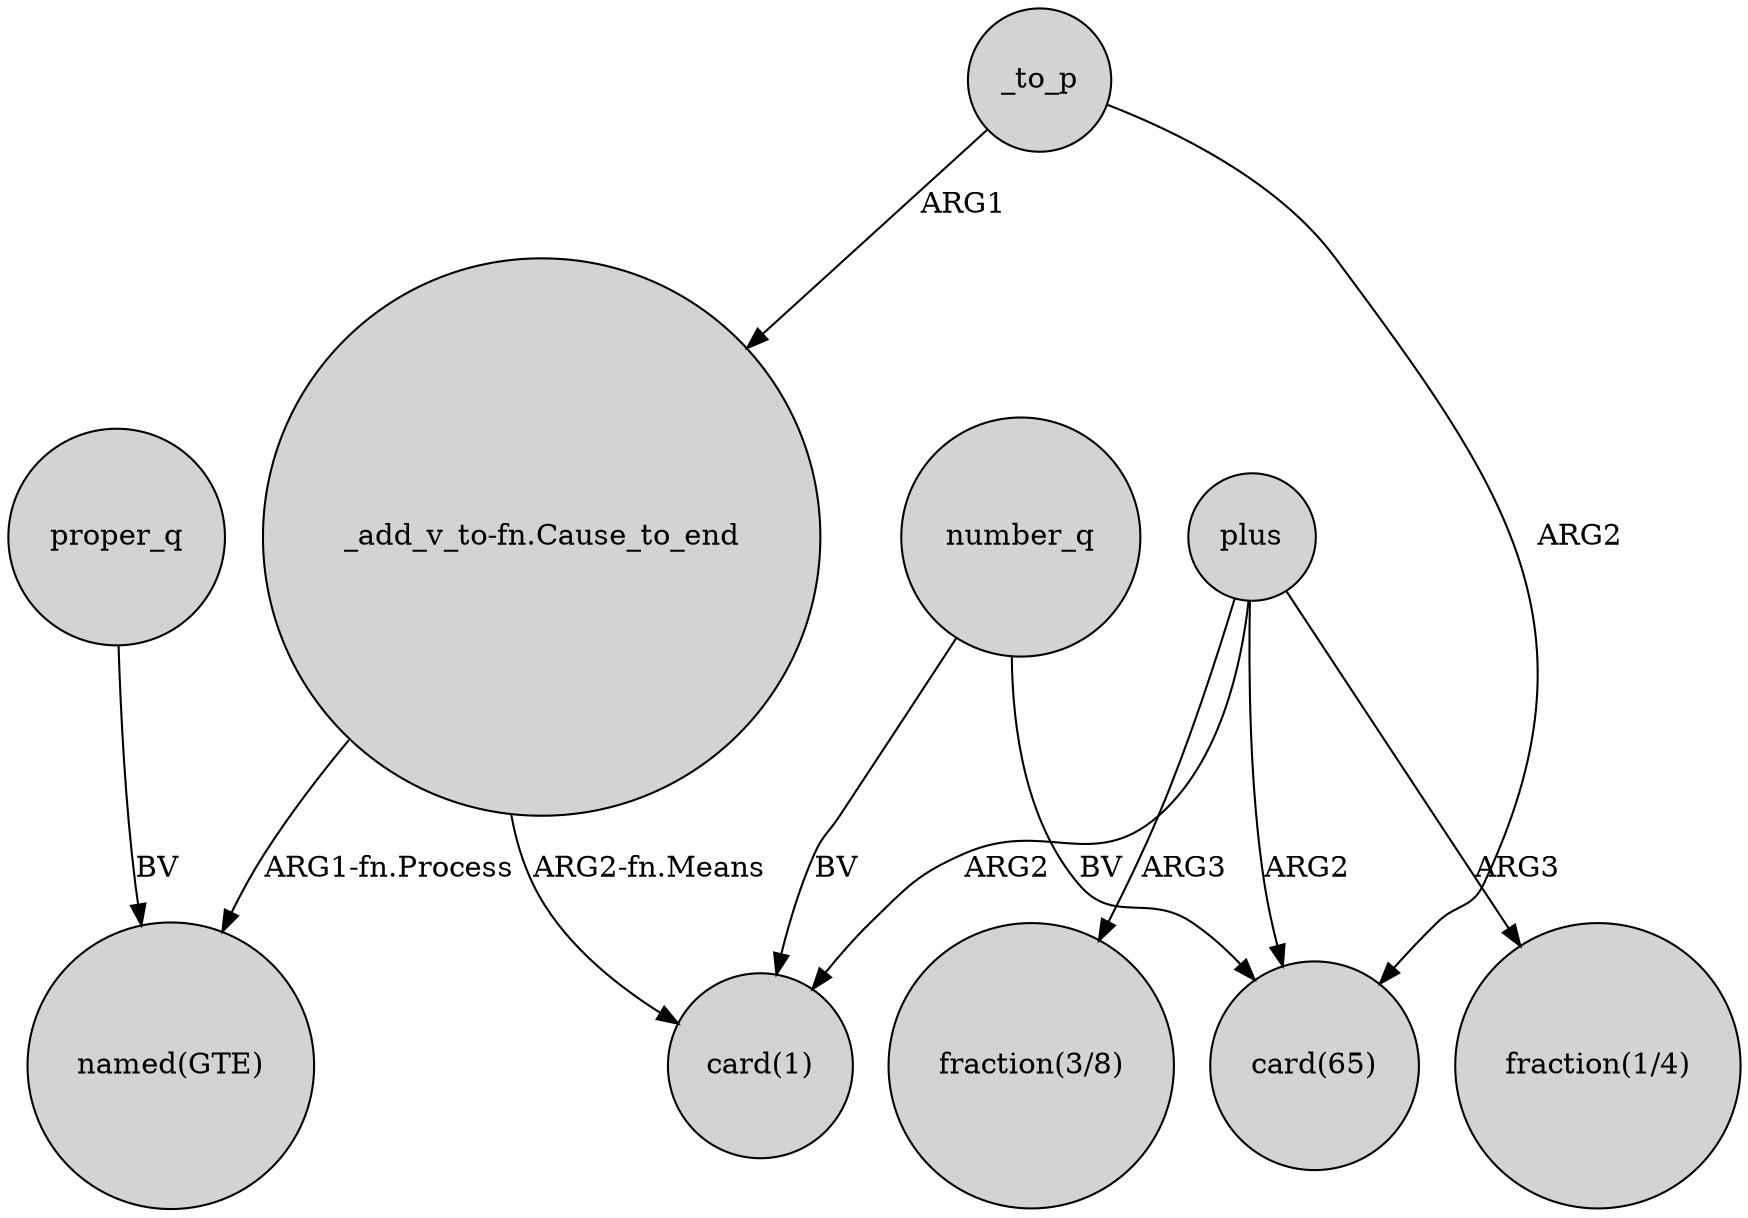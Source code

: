 digraph {
	node [shape=circle style=filled]
	proper_q -> "named(GTE)" [label=BV]
	"_add_v_to-fn.Cause_to_end" -> "named(GTE)" [label="ARG1-fn.Process"]
	plus -> "fraction(1/4)" [label=ARG3]
	_to_p -> "_add_v_to-fn.Cause_to_end" [label=ARG1]
	number_q -> "card(1)" [label=BV]
	plus -> "fraction(3/8)" [label=ARG3]
	number_q -> "card(65)" [label=BV]
	plus -> "card(1)" [label=ARG2]
	"_add_v_to-fn.Cause_to_end" -> "card(1)" [label="ARG2-fn.Means"]
	plus -> "card(65)" [label=ARG2]
	_to_p -> "card(65)" [label=ARG2]
}
